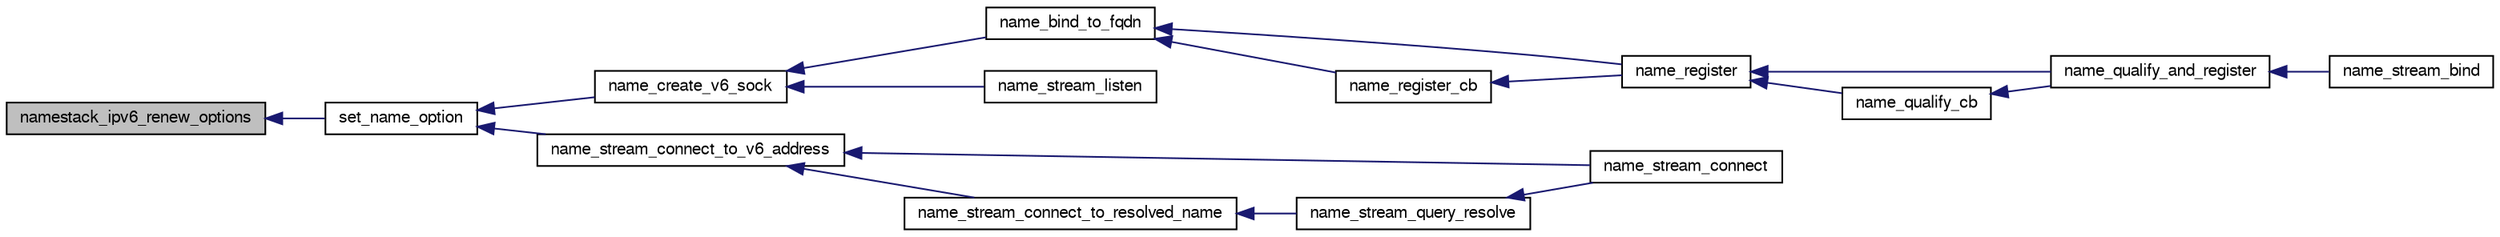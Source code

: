 digraph G
{
  edge [fontname="FreeSans",fontsize="10",labelfontname="FreeSans",labelfontsize="10"];
  node [fontname="FreeSans",fontsize="10",shape=record];
  rankdir=LR;
  Node1 [label="namestack_ipv6_renew_options",height=0.2,width=0.4,color="black", fillcolor="grey75", style="filled" fontcolor="black"];
  Node1 -> Node2 [dir=back,color="midnightblue",fontsize="10",style="solid",fontname="FreeSans"];
  Node2 [label="set_name_option",height=0.2,width=0.4,color="black", fillcolor="white", style="filled",URL="$af__name_8c.html#ae8e372e7f41189cca5149d620716334f"];
  Node2 -> Node3 [dir=back,color="midnightblue",fontsize="10",style="solid",fontname="FreeSans"];
  Node3 [label="name_create_v6_sock",height=0.2,width=0.4,color="black", fillcolor="white", style="filled",URL="$af__name_8c.html#a0067c3ae535b8bfa3b7874517115dd0d"];
  Node3 -> Node4 [dir=back,color="midnightblue",fontsize="10",style="solid",fontname="FreeSans"];
  Node4 [label="name_bind_to_fqdn",height=0.2,width=0.4,color="black", fillcolor="white", style="filled",URL="$af__name_8c.html#ad3d8a1d4e1c89094faaee7e576dee5b7"];
  Node4 -> Node5 [dir=back,color="midnightblue",fontsize="10",style="solid",fontname="FreeSans"];
  Node5 [label="name_register",height=0.2,width=0.4,color="black", fillcolor="white", style="filled",URL="$af__name_8c.html#af7bcfb1b057d29df2729a1aad286c6ec"];
  Node5 -> Node6 [dir=back,color="midnightblue",fontsize="10",style="solid",fontname="FreeSans"];
  Node6 [label="name_qualify_and_register",height=0.2,width=0.4,color="black", fillcolor="white", style="filled",URL="$af__name_8c.html#a7b361fea06308c8ad46651ac195033b0"];
  Node6 -> Node7 [dir=back,color="midnightblue",fontsize="10",style="solid",fontname="FreeSans"];
  Node7 [label="name_stream_bind",height=0.2,width=0.4,color="black", fillcolor="white", style="filled",URL="$af__name_8c.html#a3a2adf5361993cef9bbe48178469714f"];
  Node5 -> Node8 [dir=back,color="midnightblue",fontsize="10",style="solid",fontname="FreeSans"];
  Node8 [label="name_qualify_cb",height=0.2,width=0.4,color="black", fillcolor="white", style="filled",URL="$af__name_8c.html#a2d725a6eb751e0f660eba52d2a76249b"];
  Node8 -> Node6 [dir=back,color="midnightblue",fontsize="10",style="solid",fontname="FreeSans"];
  Node4 -> Node9 [dir=back,color="midnightblue",fontsize="10",style="solid",fontname="FreeSans"];
  Node9 [label="name_register_cb",height=0.2,width=0.4,color="black", fillcolor="white", style="filled",URL="$af__name_8c.html#a9ad7e4fbc663c190f51058fc7c2e7790"];
  Node9 -> Node5 [dir=back,color="midnightblue",fontsize="10",style="solid",fontname="FreeSans"];
  Node3 -> Node10 [dir=back,color="midnightblue",fontsize="10",style="solid",fontname="FreeSans"];
  Node10 [label="name_stream_listen",height=0.2,width=0.4,color="black", fillcolor="white", style="filled",URL="$af__name_8c.html#a7fc4a8969ccbb8be2c1b5cdfdca296de"];
  Node2 -> Node11 [dir=back,color="midnightblue",fontsize="10",style="solid",fontname="FreeSans"];
  Node11 [label="name_stream_connect_to_v6_address",height=0.2,width=0.4,color="black", fillcolor="white", style="filled",URL="$af__name_8c.html#aa226ff0e8cb10ce4e4d700b96d0b50b7"];
  Node11 -> Node12 [dir=back,color="midnightblue",fontsize="10",style="solid",fontname="FreeSans"];
  Node12 [label="name_stream_connect",height=0.2,width=0.4,color="black", fillcolor="white", style="filled",URL="$af__name_8c.html#a739a9be9b64d10189c9e88f6d28491ee"];
  Node11 -> Node13 [dir=back,color="midnightblue",fontsize="10",style="solid",fontname="FreeSans"];
  Node13 [label="name_stream_connect_to_resolved_name",height=0.2,width=0.4,color="black", fillcolor="white", style="filled",URL="$af__name_8c.html#afff5c5578fe9835676f40108dd189e1d"];
  Node13 -> Node14 [dir=back,color="midnightblue",fontsize="10",style="solid",fontname="FreeSans"];
  Node14 [label="name_stream_query_resolve",height=0.2,width=0.4,color="black", fillcolor="white", style="filled",URL="$af__name_8c.html#a78360fdbbdbb75194fedc8378992cee8"];
  Node14 -> Node12 [dir=back,color="midnightblue",fontsize="10",style="solid",fontname="FreeSans"];
}
